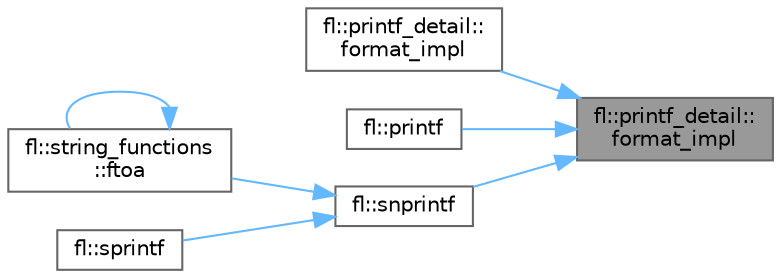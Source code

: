 digraph "fl::printf_detail::format_impl"
{
 // INTERACTIVE_SVG=YES
 // LATEX_PDF_SIZE
  bgcolor="transparent";
  edge [fontname=Helvetica,fontsize=10,labelfontname=Helvetica,labelfontsize=10];
  node [fontname=Helvetica,fontsize=10,shape=box,height=0.2,width=0.4];
  rankdir="RL";
  Node1 [id="Node000001",label="fl::printf_detail::\lformat_impl",height=0.2,width=0.4,color="gray40", fillcolor="grey60", style="filled", fontcolor="black",tooltip=" "];
  Node1 -> Node2 [id="edge1_Node000001_Node000002",dir="back",color="steelblue1",style="solid",tooltip=" "];
  Node2 [id="Node000002",label="fl::printf_detail::\lformat_impl",height=0.2,width=0.4,color="grey40", fillcolor="white", style="filled",URL="$d2/de0/namespacefl_1_1printf__detail_abf6b68febd5bac8601b0f8f23a1f11f2.html#abf6b68febd5bac8601b0f8f23a1f11f2",tooltip=" "];
  Node1 -> Node3 [id="edge2_Node000001_Node000003",dir="back",color="steelblue1",style="solid",tooltip=" "];
  Node3 [id="Node000003",label="fl::printf",height=0.2,width=0.4,color="grey40", fillcolor="white", style="filled",URL="$d4/d36/namespacefl_aaceb631da4ad7b2da0d23b9e55fda02c.html#aaceb631da4ad7b2da0d23b9e55fda02c",tooltip="Printf-like formatting function that prints directly to the platform output."];
  Node1 -> Node4 [id="edge3_Node000001_Node000004",dir="back",color="steelblue1",style="solid",tooltip=" "];
  Node4 [id="Node000004",label="fl::snprintf",height=0.2,width=0.4,color="grey40", fillcolor="white", style="filled",URL="$d4/d36/namespacefl_a4ca22a9b213fa12a9fead718e440a91e.html#a4ca22a9b213fa12a9fead718e440a91e",tooltip="Snprintf-like formatting function that writes to a buffer."];
  Node4 -> Node5 [id="edge4_Node000004_Node000005",dir="back",color="steelblue1",style="solid",tooltip=" "];
  Node5 [id="Node000005",label="fl::string_functions\l::ftoa",height=0.2,width=0.4,color="grey40", fillcolor="white", style="filled",URL="$d7/d59/namespacefl_1_1string__functions_a3035606f27c66a3ff8d69c4ab9ceed91.html#a3035606f27c66a3ff8d69c4ab9ceed91",tooltip=" "];
  Node5 -> Node5 [id="edge5_Node000005_Node000005",dir="back",color="steelblue1",style="solid",tooltip=" "];
  Node4 -> Node6 [id="edge6_Node000004_Node000006",dir="back",color="steelblue1",style="solid",tooltip=" "];
  Node6 [id="Node000006",label="fl::sprintf",height=0.2,width=0.4,color="grey40", fillcolor="white", style="filled",URL="$d4/d36/namespacefl_adc62a432c3fb00cb9e525abc16dea757.html#adc62a432c3fb00cb9e525abc16dea757",tooltip="Sprintf-like formatting function that writes to a buffer."];
}
